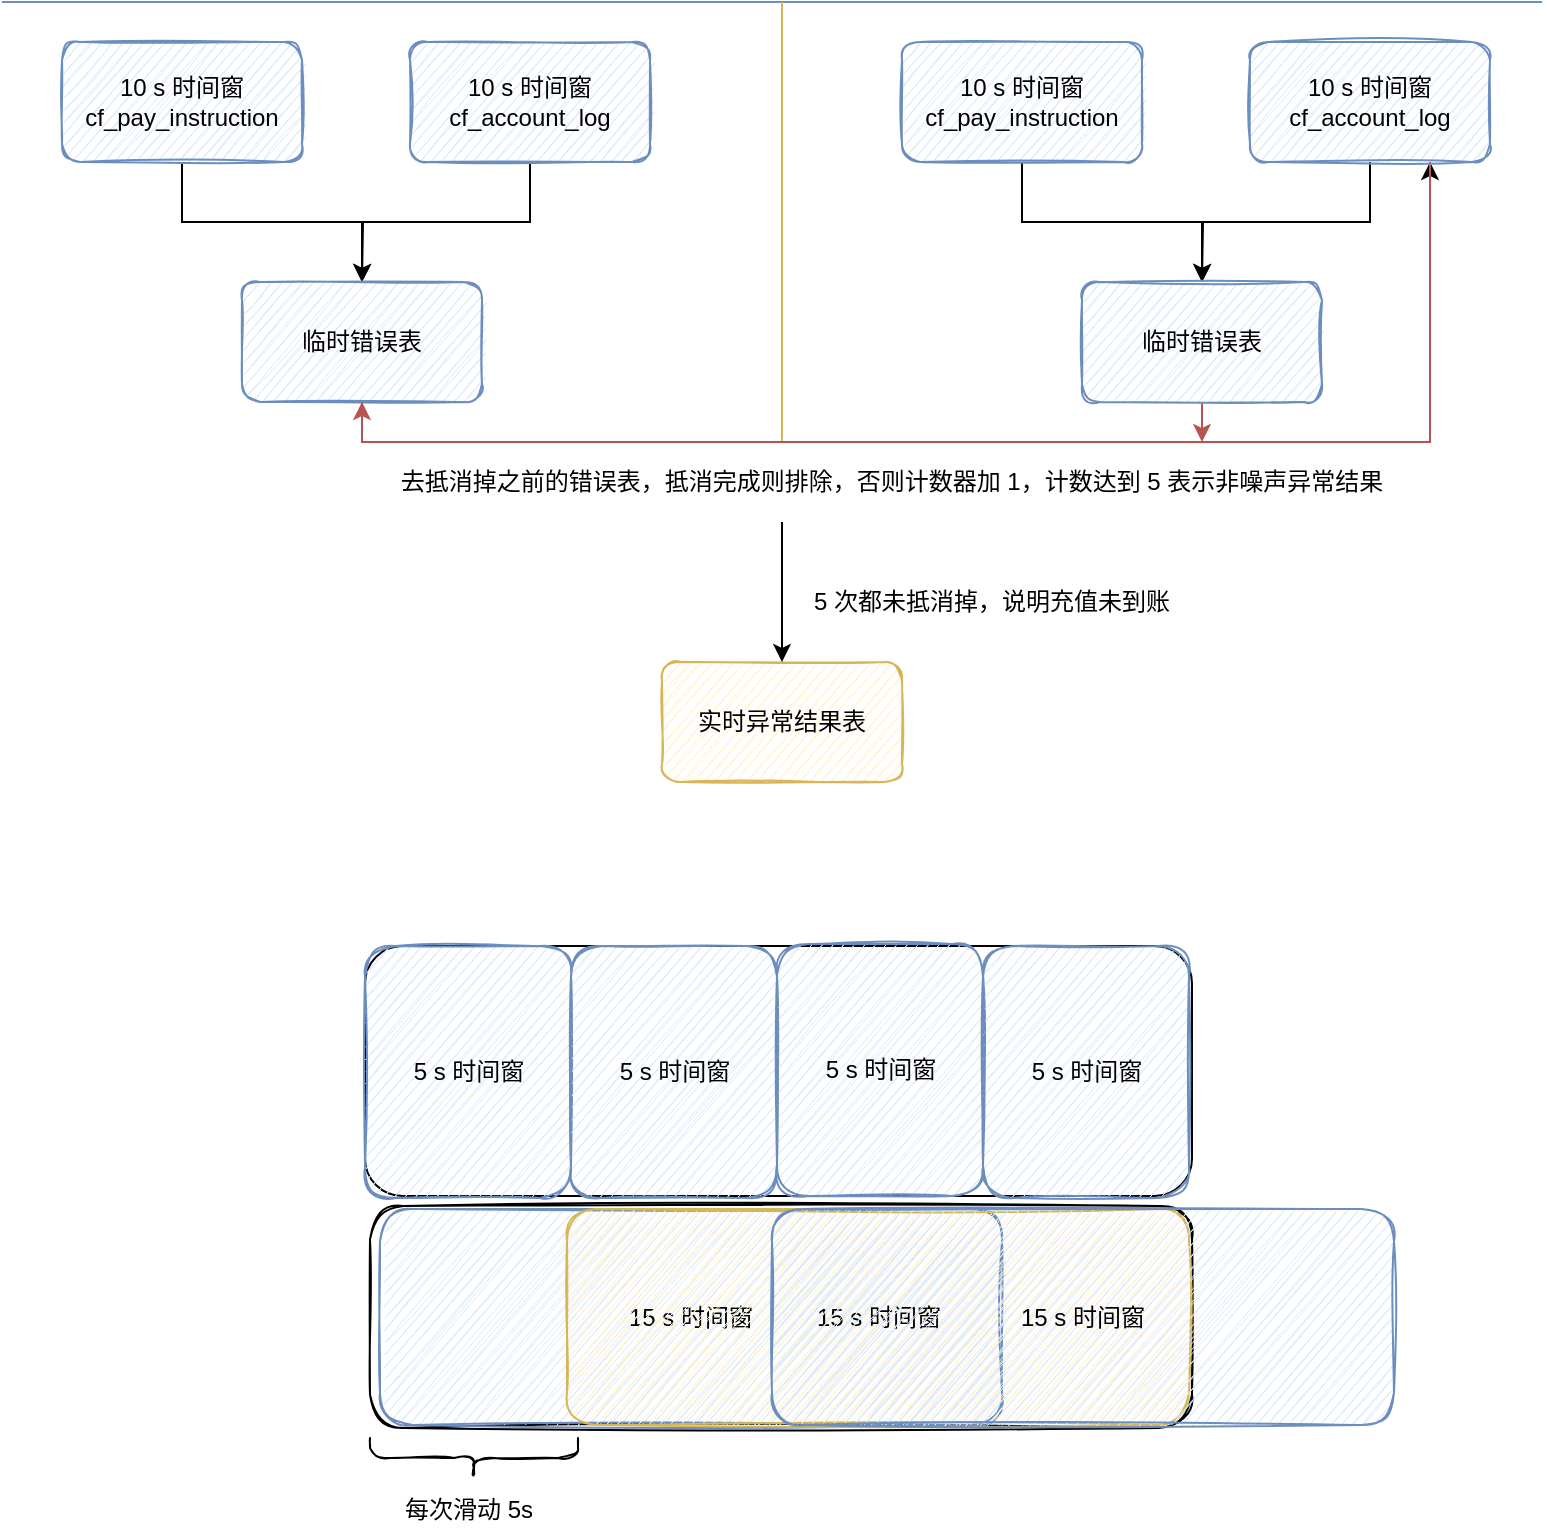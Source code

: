<mxfile version="15.2.1" type="github">
  <diagram id="ekojfM5daiF6v0hRuksb" name="第 1 页">
    <mxGraphModel dx="1747" dy="615" grid="0" gridSize="10" guides="1" tooltips="1" connect="1" arrows="1" fold="1" page="1" pageScale="1" pageWidth="827" pageHeight="1169" math="0" shadow="0">
      <root>
        <mxCell id="0" />
        <mxCell id="1" parent="0" />
        <mxCell id="PJY1jU5YXkeDaMY-Jb8y-4" style="edgeStyle=orthogonalEdgeStyle;rounded=0;orthogonalLoop=1;jettySize=auto;html=1;exitX=0.5;exitY=1;exitDx=0;exitDy=0;entryX=0.5;entryY=0;entryDx=0;entryDy=0;" parent="1" source="PJY1jU5YXkeDaMY-Jb8y-1" target="PJY1jU5YXkeDaMY-Jb8y-3" edge="1">
          <mxGeometry relative="1" as="geometry" />
        </mxCell>
        <mxCell id="PJY1jU5YXkeDaMY-Jb8y-1" value="10 s 时间窗&lt;br&gt;cf_pay_instruction" style="rounded=1;whiteSpace=wrap;html=1;fillColor=#dae8fc;strokeColor=#6c8ebf;sketch=1;" parent="1" vertex="1">
          <mxGeometry x="-768" y="290" width="120" height="60" as="geometry" />
        </mxCell>
        <mxCell id="PJY1jU5YXkeDaMY-Jb8y-5" style="edgeStyle=orthogonalEdgeStyle;rounded=0;orthogonalLoop=1;jettySize=auto;html=1;exitX=0.5;exitY=1;exitDx=0;exitDy=0;" parent="1" source="PJY1jU5YXkeDaMY-Jb8y-2" edge="1">
          <mxGeometry relative="1" as="geometry">
            <mxPoint x="-618" y="410" as="targetPoint" />
          </mxGeometry>
        </mxCell>
        <mxCell id="PJY1jU5YXkeDaMY-Jb8y-2" value="10 s 时间窗&lt;br&gt;cf_account_log" style="rounded=1;whiteSpace=wrap;html=1;fillColor=#dae8fc;strokeColor=#6c8ebf;sketch=1;" parent="1" vertex="1">
          <mxGeometry x="-594" y="290" width="120" height="60" as="geometry" />
        </mxCell>
        <mxCell id="PJY1jU5YXkeDaMY-Jb8y-22" style="edgeStyle=orthogonalEdgeStyle;rounded=0;orthogonalLoop=1;jettySize=auto;html=1;exitX=0.5;exitY=1;exitDx=0;exitDy=0;entryX=0.75;entryY=1;entryDx=0;entryDy=0;" parent="1" source="PJY1jU5YXkeDaMY-Jb8y-3" target="PJY1jU5YXkeDaMY-Jb8y-13" edge="1">
          <mxGeometry relative="1" as="geometry" />
        </mxCell>
        <mxCell id="PJY1jU5YXkeDaMY-Jb8y-3" value="临时错误表" style="rounded=1;whiteSpace=wrap;html=1;sketch=1;fillColor=#dae8fc;strokeColor=#6c8ebf;" parent="1" vertex="1">
          <mxGeometry x="-678" y="410" width="120" height="60" as="geometry" />
        </mxCell>
        <mxCell id="PJY1jU5YXkeDaMY-Jb8y-8" value="" style="endArrow=none;html=1;fillColor=#dae8fc;strokeColor=#6c8ebf;" parent="1" edge="1">
          <mxGeometry width="50" height="50" relative="1" as="geometry">
            <mxPoint x="-798" y="270" as="sourcePoint" />
            <mxPoint x="-28" y="270" as="targetPoint" />
          </mxGeometry>
        </mxCell>
        <mxCell id="PJY1jU5YXkeDaMY-Jb8y-9" value="" style="endArrow=none;html=1;fillColor=#fff2cc;strokeColor=#d6b656;" parent="1" edge="1">
          <mxGeometry width="50" height="50" relative="1" as="geometry">
            <mxPoint x="-408" y="490" as="sourcePoint" />
            <mxPoint x="-408" y="270" as="targetPoint" />
          </mxGeometry>
        </mxCell>
        <mxCell id="PJY1jU5YXkeDaMY-Jb8y-10" style="edgeStyle=orthogonalEdgeStyle;rounded=0;orthogonalLoop=1;jettySize=auto;html=1;exitX=0.5;exitY=1;exitDx=0;exitDy=0;entryX=0.5;entryY=0;entryDx=0;entryDy=0;" parent="1" source="PJY1jU5YXkeDaMY-Jb8y-11" target="PJY1jU5YXkeDaMY-Jb8y-14" edge="1">
          <mxGeometry relative="1" as="geometry" />
        </mxCell>
        <mxCell id="PJY1jU5YXkeDaMY-Jb8y-11" value="10 s 时间窗&lt;br&gt;cf_pay_instruction" style="rounded=1;whiteSpace=wrap;html=1;fillColor=#dae8fc;strokeColor=#6c8ebf;sketch=1;" parent="1" vertex="1">
          <mxGeometry x="-348" y="290" width="120" height="60" as="geometry" />
        </mxCell>
        <mxCell id="PJY1jU5YXkeDaMY-Jb8y-12" style="edgeStyle=orthogonalEdgeStyle;rounded=0;orthogonalLoop=1;jettySize=auto;html=1;exitX=0.5;exitY=1;exitDx=0;exitDy=0;" parent="1" source="PJY1jU5YXkeDaMY-Jb8y-13" edge="1">
          <mxGeometry relative="1" as="geometry">
            <mxPoint x="-198" y="410" as="targetPoint" />
          </mxGeometry>
        </mxCell>
        <mxCell id="PJY1jU5YXkeDaMY-Jb8y-23" style="edgeStyle=orthogonalEdgeStyle;rounded=0;orthogonalLoop=1;jettySize=auto;html=1;exitX=0.75;exitY=1;exitDx=0;exitDy=0;entryX=0.5;entryY=1;entryDx=0;entryDy=0;fillColor=#f8cecc;strokeColor=#b85450;" parent="1" source="PJY1jU5YXkeDaMY-Jb8y-13" target="PJY1jU5YXkeDaMY-Jb8y-3" edge="1">
          <mxGeometry relative="1" as="geometry" />
        </mxCell>
        <mxCell id="PJY1jU5YXkeDaMY-Jb8y-13" value="10 s 时间窗&lt;br&gt;cf_account_log" style="rounded=1;whiteSpace=wrap;html=1;fillColor=#dae8fc;strokeColor=#6c8ebf;sketch=1;" parent="1" vertex="1">
          <mxGeometry x="-174" y="290" width="120" height="60" as="geometry" />
        </mxCell>
        <mxCell id="PJY1jU5YXkeDaMY-Jb8y-25" style="edgeStyle=orthogonalEdgeStyle;rounded=0;orthogonalLoop=1;jettySize=auto;html=1;exitX=0.5;exitY=1;exitDx=0;exitDy=0;fillColor=#f8cecc;strokeColor=#b85450;" parent="1" source="PJY1jU5YXkeDaMY-Jb8y-14" edge="1">
          <mxGeometry relative="1" as="geometry">
            <mxPoint x="-198" y="490" as="targetPoint" />
          </mxGeometry>
        </mxCell>
        <mxCell id="PJY1jU5YXkeDaMY-Jb8y-14" value="临时错误表" style="rounded=1;whiteSpace=wrap;html=1;sketch=1;fillColor=#dae8fc;strokeColor=#6c8ebf;" parent="1" vertex="1">
          <mxGeometry x="-258" y="410" width="120" height="60" as="geometry" />
        </mxCell>
        <mxCell id="PJY1jU5YXkeDaMY-Jb8y-16" value="去抵消掉之前的错误表，抵消完成则排除，否则计数器加 1，计数达到 5 表示非噪声异常结果" style="text;html=1;strokeColor=none;fillColor=none;align=center;verticalAlign=middle;whiteSpace=wrap;rounded=0;sketch=1;" parent="1" vertex="1">
          <mxGeometry x="-618" y="500" width="530" height="20" as="geometry" />
        </mxCell>
        <mxCell id="PJY1jU5YXkeDaMY-Jb8y-19" value="实时异常结果表" style="rounded=1;whiteSpace=wrap;html=1;sketch=1;fillColor=#fff2cc;strokeColor=#d6b656;" parent="1" vertex="1">
          <mxGeometry x="-468" y="600" width="120" height="60" as="geometry" />
        </mxCell>
        <mxCell id="PJY1jU5YXkeDaMY-Jb8y-20" value="" style="endArrow=classic;html=1;entryX=0.5;entryY=0;entryDx=0;entryDy=0;" parent="1" target="PJY1jU5YXkeDaMY-Jb8y-19" edge="1">
          <mxGeometry width="50" height="50" relative="1" as="geometry">
            <mxPoint x="-408" y="530" as="sourcePoint" />
            <mxPoint x="-338" y="530" as="targetPoint" />
          </mxGeometry>
        </mxCell>
        <mxCell id="PJY1jU5YXkeDaMY-Jb8y-24" value="5 次都未抵消掉，说明充值未到账" style="text;html=1;strokeColor=none;fillColor=none;align=center;verticalAlign=middle;whiteSpace=wrap;rounded=0;sketch=1;" parent="1" vertex="1">
          <mxGeometry x="-408" y="560" width="210" height="20" as="geometry" />
        </mxCell>
        <mxCell id="f1l6uoCksQVsBqrR3hSC-3" value="" style="rounded=1;whiteSpace=wrap;html=1;" vertex="1" parent="1">
          <mxGeometry x="-616.5" y="742" width="413.5" height="125" as="geometry" />
        </mxCell>
        <mxCell id="f1l6uoCksQVsBqrR3hSC-4" value="5 s 时间窗" style="rounded=1;whiteSpace=wrap;html=1;fillColor=#dae8fc;strokeColor=#6c8ebf;sketch=1;" vertex="1" parent="1">
          <mxGeometry x="-616.5" y="742" width="103" height="126" as="geometry" />
        </mxCell>
        <mxCell id="f1l6uoCksQVsBqrR3hSC-5" value="5 s 时间窗" style="rounded=1;whiteSpace=wrap;html=1;fillColor=#dae8fc;strokeColor=#6c8ebf;sketch=1;" vertex="1" parent="1">
          <mxGeometry x="-513.5" y="742" width="103" height="126" as="geometry" />
        </mxCell>
        <mxCell id="f1l6uoCksQVsBqrR3hSC-6" value="5 s 时间窗" style="rounded=1;whiteSpace=wrap;html=1;fillColor=#dae8fc;strokeColor=#6c8ebf;sketch=1;" vertex="1" parent="1">
          <mxGeometry x="-410.5" y="741" width="103" height="126" as="geometry" />
        </mxCell>
        <mxCell id="f1l6uoCksQVsBqrR3hSC-7" value="5 s 时间窗" style="rounded=1;whiteSpace=wrap;html=1;fillColor=#dae8fc;strokeColor=#6c8ebf;sketch=1;" vertex="1" parent="1">
          <mxGeometry x="-307.5" y="742" width="103" height="126" as="geometry" />
        </mxCell>
        <mxCell id="f1l6uoCksQVsBqrR3hSC-9" value="" style="rounded=1;whiteSpace=wrap;html=1;sketch=1;" vertex="1" parent="1">
          <mxGeometry x="-614" y="872" width="411" height="111" as="geometry" />
        </mxCell>
        <mxCell id="f1l6uoCksQVsBqrR3hSC-10" value="15 s 时间窗" style="rounded=1;whiteSpace=wrap;html=1;sketch=1;fillColor=#dae8fc;strokeColor=#6c8ebf;" vertex="1" parent="1">
          <mxGeometry x="-609" y="873.5" width="311" height="108" as="geometry" />
        </mxCell>
        <mxCell id="f1l6uoCksQVsBqrR3hSC-11" value="15 s 时间窗" style="rounded=1;whiteSpace=wrap;html=1;sketch=1;fillColor=#fff2cc;strokeColor=#d6b656;" vertex="1" parent="1">
          <mxGeometry x="-515.5" y="873.5" width="311" height="108" as="geometry" />
        </mxCell>
        <mxCell id="f1l6uoCksQVsBqrR3hSC-12" value="15 s 时间窗" style="rounded=1;whiteSpace=wrap;html=1;sketch=1;fillColor=#dae8fc;strokeColor=#6c8ebf;" vertex="1" parent="1">
          <mxGeometry x="-413" y="873.5" width="311" height="108" as="geometry" />
        </mxCell>
        <mxCell id="f1l6uoCksQVsBqrR3hSC-13" value="" style="shape=curlyBracket;whiteSpace=wrap;html=1;rounded=1;flipH=1;sketch=1;rotation=90;" vertex="1" parent="1">
          <mxGeometry x="-572" y="946" width="20" height="104" as="geometry" />
        </mxCell>
        <mxCell id="f1l6uoCksQVsBqrR3hSC-14" value="每次滑动 5s" style="text;html=1;strokeColor=none;fillColor=none;align=center;verticalAlign=middle;whiteSpace=wrap;rounded=0;sketch=1;" vertex="1" parent="1">
          <mxGeometry x="-612.5" y="1014" width="95" height="20" as="geometry" />
        </mxCell>
      </root>
    </mxGraphModel>
  </diagram>
</mxfile>
